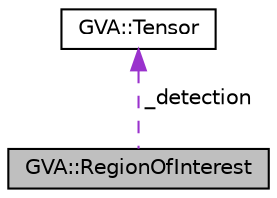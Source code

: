 digraph "GVA::RegionOfInterest"
{
 // LATEX_PDF_SIZE
  edge [fontname="Helvetica",fontsize="10",labelfontname="Helvetica",labelfontsize="10"];
  node [fontname="Helvetica",fontsize="10",shape=record];
  Node1 [label="GVA::RegionOfInterest",height=0.2,width=0.4,color="black", fillcolor="grey75", style="filled", fontcolor="black",tooltip="This class represents region of interest - object describing detection result (bounding box) and cont..."];
  Node2 -> Node1 [dir="back",color="darkorchid3",fontsize="10",style="dashed",label=" _detection" ,fontname="Helvetica"];
  Node2 [label="GVA::Tensor",height=0.2,width=0.4,color="black", fillcolor="white", style="filled",URL="$classGVA_1_1Tensor.html",tooltip="This class represents tensor - map-like storage for inference result information, such as output blob..."];
}
